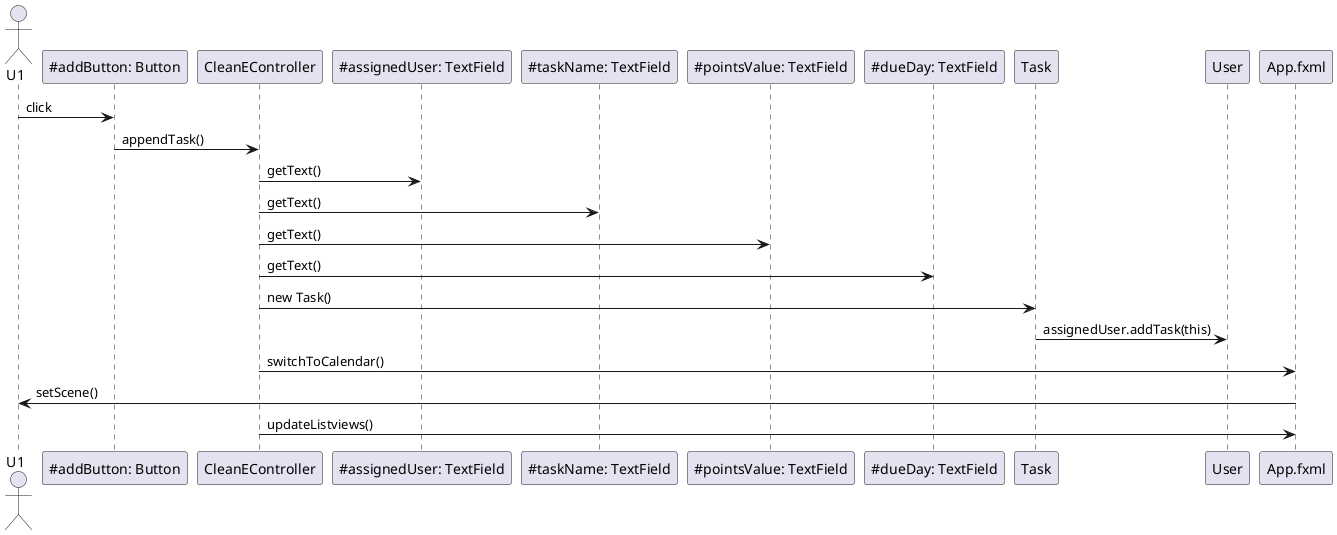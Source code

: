 @startuml diagram

actor U1
U1 -> "~#addButton: Button" as addButton: click
addButton -> CleanEController: appendTask()
CleanEController -> "~#assignedUser: TextField" as assignedUser: getText()
CleanEController -> "~#taskName: TextField" as taskName: getText()
CleanEController -> "~#pointsValue: TextField" as pointsValue: getText()
CleanEController -> "~#dueDay: TextField" as dueDay: getText()
CleanEController -> Task: new Task()
Task -> User: assignedUser.addTask(this) 
CleanEController -> App.fxml: switchToCalendar()
App.fxml -> U1: setScene()
CleanEController -> App.fxml : updateListviews()

@enduml